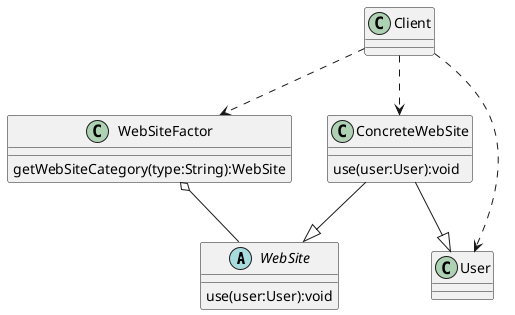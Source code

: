 @startuml
abstract class WebSite {
    use(user:User):void
}

class ConcreteWebSite {
    use(user:User):void
}

class WebSiteFactor {
    getWebSiteCategory(type:String):WebSite
}

class Client {
}

class User {
}

WebSiteFactor o-- WebSite
ConcreteWebSite --|> WebSite
ConcreteWebSite --|> User
Client ..> WebSiteFactor
Client ..> ConcreteWebSite
Client ..> User
@enduml